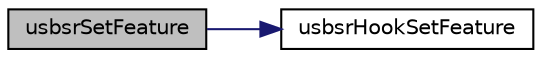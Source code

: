 digraph "usbsrSetFeature"
{
  edge [fontname="Helvetica",fontsize="10",labelfontname="Helvetica",labelfontsize="10"];
  node [fontname="Helvetica",fontsize="10",shape=record];
  rankdir="LR";
  Node1 [label="usbsrSetFeature",height=0.2,width=0.4,color="black", fillcolor="grey75", style="filled" fontcolor="black"];
  Node1 -> Node2 [color="midnightblue",fontsize="10",style="solid",fontname="Helvetica"];
  Node2 [label="usbsrHookSetFeature",height=0.2,width=0.4,color="black", fillcolor="white", style="filled",URL="$group__module__usb__standard__requests.html#ga275731472c2ad820bb3e5090062ebbf8",tooltip="Hook which is called when a SET_FEATURE request refers to a an unsupported feature. "];
}
